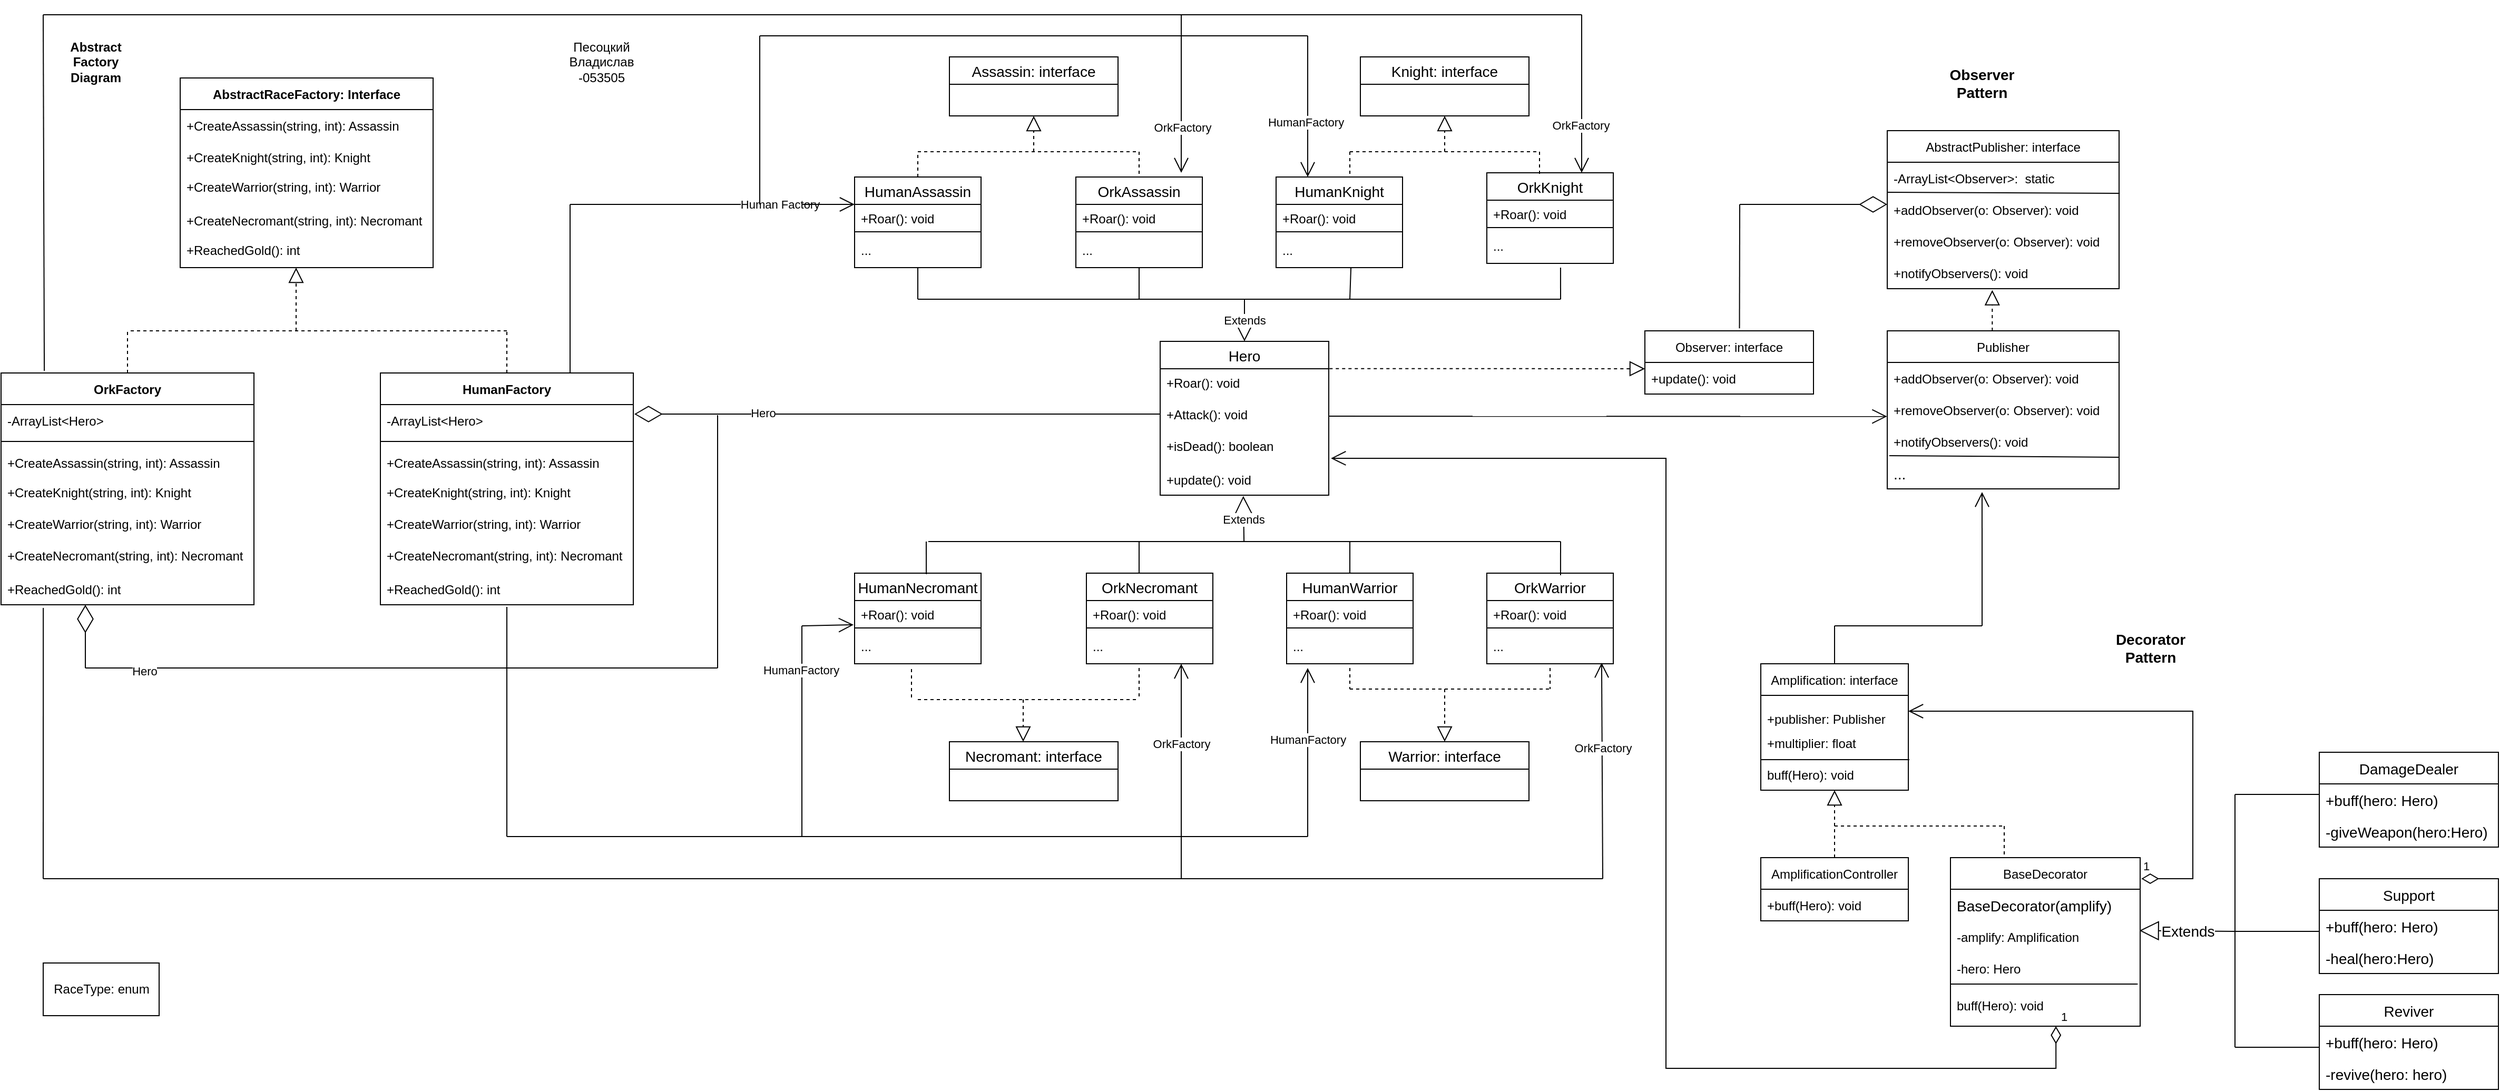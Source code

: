 <mxfile version="17.1.3" type="device"><diagram id="C5RBs43oDa-KdzZeNtuy" name="Page-1"><mxGraphModel dx="2770" dy="1112" grid="1" gridSize="10" guides="1" tooltips="1" connect="1" arrows="1" fold="1" page="1" pageScale="1" pageWidth="827" pageHeight="1169" math="0" shadow="0"><root><mxCell id="WIyWlLk6GJQsqaUBKTNV-0"/><mxCell id="WIyWlLk6GJQsqaUBKTNV-1" parent="WIyWlLk6GJQsqaUBKTNV-0"/><mxCell id="eDqGRAnjEq79oRwh3cTb-132" value="&lt;b&gt;Abstract Factory Diagram&lt;/b&gt;" style="text;html=1;strokeColor=none;fillColor=none;align=center;verticalAlign=middle;whiteSpace=wrap;rounded=0;" parent="WIyWlLk6GJQsqaUBKTNV-1" vertex="1"><mxGeometry x="100" y="50" width="60" height="30" as="geometry"/></mxCell><mxCell id="eDqGRAnjEq79oRwh3cTb-133" value="Песоцкий Владислав -053505" style="text;html=1;strokeColor=none;fillColor=none;align=center;verticalAlign=middle;whiteSpace=wrap;rounded=0;" parent="WIyWlLk6GJQsqaUBKTNV-1" vertex="1"><mxGeometry x="580" y="50" width="60" height="30" as="geometry"/></mxCell><mxCell id="nC1xpBANeCUtOvlO3rT2-0" value="AbstractRaceFactory: Interface" style="swimlane;fontStyle=1;childLayout=stackLayout;horizontal=1;startSize=30;horizontalStack=0;resizeParent=1;resizeParentMax=0;resizeLast=0;collapsible=1;marginBottom=0;" parent="WIyWlLk6GJQsqaUBKTNV-1" vertex="1"><mxGeometry x="210" y="80" width="240" height="180" as="geometry"/></mxCell><mxCell id="nC1xpBANeCUtOvlO3rT2-1" value="+CreateAssassin(string, int): Assassin" style="text;strokeColor=none;fillColor=none;align=left;verticalAlign=middle;spacingLeft=4;spacingRight=4;overflow=hidden;points=[[0,0.5],[1,0.5]];portConstraint=eastwest;rotatable=0;" parent="nC1xpBANeCUtOvlO3rT2-0" vertex="1"><mxGeometry y="30" width="240" height="30" as="geometry"/></mxCell><mxCell id="nC1xpBANeCUtOvlO3rT2-2" value="+CreateKnight(string, int): Knight" style="text;strokeColor=none;fillColor=none;align=left;verticalAlign=middle;spacingLeft=4;spacingRight=4;overflow=hidden;points=[[0,0.5],[1,0.5]];portConstraint=eastwest;rotatable=0;" parent="nC1xpBANeCUtOvlO3rT2-0" vertex="1"><mxGeometry y="60" width="240" height="30" as="geometry"/></mxCell><mxCell id="nC1xpBANeCUtOvlO3rT2-5" value="+CreateWarrior(string, int): Warrior" style="text;strokeColor=none;fillColor=none;spacingLeft=4;spacingRight=4;overflow=hidden;rotatable=0;points=[[0,0.5],[1,0.5]];portConstraint=eastwest;fontSize=12;" parent="nC1xpBANeCUtOvlO3rT2-0" vertex="1"><mxGeometry y="90" width="240" height="30" as="geometry"/></mxCell><mxCell id="nC1xpBANeCUtOvlO3rT2-3" value="+CreateNecromant(string, int): Necromant" style="text;strokeColor=none;fillColor=none;align=left;verticalAlign=middle;spacingLeft=4;spacingRight=4;overflow=hidden;points=[[0,0.5],[1,0.5]];portConstraint=eastwest;rotatable=0;" parent="nC1xpBANeCUtOvlO3rT2-0" vertex="1"><mxGeometry y="120" width="240" height="30" as="geometry"/></mxCell><mxCell id="nC1xpBANeCUtOvlO3rT2-4" value="+ReachedGold(): int" style="text;strokeColor=none;fillColor=none;spacingLeft=4;spacingRight=4;overflow=hidden;rotatable=0;points=[[0,0.5],[1,0.5]];portConstraint=eastwest;fontSize=12;" parent="nC1xpBANeCUtOvlO3rT2-0" vertex="1"><mxGeometry y="150" width="240" height="30" as="geometry"/></mxCell><mxCell id="nC1xpBANeCUtOvlO3rT2-6" value="OrkFactory" style="swimlane;fontStyle=1;childLayout=stackLayout;horizontal=1;startSize=30;horizontalStack=0;resizeParent=1;resizeParentMax=0;resizeLast=0;collapsible=1;marginBottom=0;" parent="WIyWlLk6GJQsqaUBKTNV-1" vertex="1"><mxGeometry x="40" y="360" width="240" height="220" as="geometry"/></mxCell><mxCell id="nC1xpBANeCUtOvlO3rT2-7" value="-ArrayList&lt;Hero&gt;" style="text;strokeColor=none;fillColor=none;align=left;verticalAlign=middle;spacingLeft=4;spacingRight=4;overflow=hidden;points=[[0,0.5],[1,0.5]];portConstraint=eastwest;rotatable=0;" parent="nC1xpBANeCUtOvlO3rT2-6" vertex="1"><mxGeometry y="30" width="240" height="30" as="geometry"/></mxCell><mxCell id="nC1xpBANeCUtOvlO3rT2-24" value="" style="line;strokeWidth=1;rotatable=0;dashed=0;labelPosition=right;align=left;verticalAlign=middle;spacingTop=0;spacingLeft=6;points=[];portConstraint=eastwest;" parent="nC1xpBANeCUtOvlO3rT2-6" vertex="1"><mxGeometry y="60" width="240" height="10" as="geometry"/></mxCell><mxCell id="nC1xpBANeCUtOvlO3rT2-8" value="+CreateAssassin(string, int): Assassin" style="text;strokeColor=none;fillColor=none;align=left;verticalAlign=middle;spacingLeft=4;spacingRight=4;overflow=hidden;points=[[0,0.5],[1,0.5]];portConstraint=eastwest;rotatable=0;" parent="nC1xpBANeCUtOvlO3rT2-6" vertex="1"><mxGeometry y="70" width="240" height="30" as="geometry"/></mxCell><mxCell id="nC1xpBANeCUtOvlO3rT2-26" value="+CreateKnight(string, int): Knight" style="text;strokeColor=none;fillColor=none;spacingLeft=4;spacingRight=4;overflow=hidden;rotatable=0;points=[[0,0.5],[1,0.5]];portConstraint=eastwest;fontSize=12;" parent="nC1xpBANeCUtOvlO3rT2-6" vertex="1"><mxGeometry y="100" width="240" height="30" as="geometry"/></mxCell><mxCell id="nC1xpBANeCUtOvlO3rT2-27" value="+CreateWarrior(string, int): Warrior" style="text;strokeColor=none;fillColor=none;spacingLeft=4;spacingRight=4;overflow=hidden;rotatable=0;points=[[0,0.5],[1,0.5]];portConstraint=eastwest;fontSize=12;" parent="nC1xpBANeCUtOvlO3rT2-6" vertex="1"><mxGeometry y="130" width="240" height="30" as="geometry"/></mxCell><mxCell id="nC1xpBANeCUtOvlO3rT2-28" value="+CreateNecromant(string, int): Necromant" style="text;strokeColor=none;fillColor=none;spacingLeft=4;spacingRight=4;overflow=hidden;rotatable=0;points=[[0,0.5],[1,0.5]];portConstraint=eastwest;fontSize=12;" parent="nC1xpBANeCUtOvlO3rT2-6" vertex="1"><mxGeometry y="160" width="240" height="30" as="geometry"/></mxCell><mxCell id="nC1xpBANeCUtOvlO3rT2-9" value="+ReachedGold(): int" style="text;strokeColor=none;fillColor=none;align=left;verticalAlign=middle;spacingLeft=4;spacingRight=4;overflow=hidden;points=[[0,0.5],[1,0.5]];portConstraint=eastwest;rotatable=0;" parent="nC1xpBANeCUtOvlO3rT2-6" vertex="1"><mxGeometry y="190" width="240" height="30" as="geometry"/></mxCell><mxCell id="nC1xpBANeCUtOvlO3rT2-29" value="HumanFactory" style="swimlane;fontStyle=1;childLayout=stackLayout;horizontal=1;startSize=30;horizontalStack=0;resizeParent=1;resizeParentMax=0;resizeLast=0;collapsible=1;marginBottom=0;" parent="WIyWlLk6GJQsqaUBKTNV-1" vertex="1"><mxGeometry x="400" y="360" width="240" height="220" as="geometry"/></mxCell><mxCell id="nC1xpBANeCUtOvlO3rT2-30" value="-ArrayList&lt;Hero&gt;" style="text;strokeColor=none;fillColor=none;align=left;verticalAlign=middle;spacingLeft=4;spacingRight=4;overflow=hidden;points=[[0,0.5],[1,0.5]];portConstraint=eastwest;rotatable=0;" parent="nC1xpBANeCUtOvlO3rT2-29" vertex="1"><mxGeometry y="30" width="240" height="30" as="geometry"/></mxCell><mxCell id="nC1xpBANeCUtOvlO3rT2-31" value="" style="line;strokeWidth=1;rotatable=0;dashed=0;labelPosition=right;align=left;verticalAlign=middle;spacingTop=0;spacingLeft=6;points=[];portConstraint=eastwest;" parent="nC1xpBANeCUtOvlO3rT2-29" vertex="1"><mxGeometry y="60" width="240" height="10" as="geometry"/></mxCell><mxCell id="nC1xpBANeCUtOvlO3rT2-32" value="+CreateAssassin(string, int): Assassin" style="text;strokeColor=none;fillColor=none;align=left;verticalAlign=middle;spacingLeft=4;spacingRight=4;overflow=hidden;points=[[0,0.5],[1,0.5]];portConstraint=eastwest;rotatable=0;" parent="nC1xpBANeCUtOvlO3rT2-29" vertex="1"><mxGeometry y="70" width="240" height="30" as="geometry"/></mxCell><mxCell id="nC1xpBANeCUtOvlO3rT2-33" value="+CreateKnight(string, int): Knight" style="text;strokeColor=none;fillColor=none;spacingLeft=4;spacingRight=4;overflow=hidden;rotatable=0;points=[[0,0.5],[1,0.5]];portConstraint=eastwest;fontSize=12;" parent="nC1xpBANeCUtOvlO3rT2-29" vertex="1"><mxGeometry y="100" width="240" height="30" as="geometry"/></mxCell><mxCell id="nC1xpBANeCUtOvlO3rT2-34" value="+CreateWarrior(string, int): Warrior" style="text;strokeColor=none;fillColor=none;spacingLeft=4;spacingRight=4;overflow=hidden;rotatable=0;points=[[0,0.5],[1,0.5]];portConstraint=eastwest;fontSize=12;" parent="nC1xpBANeCUtOvlO3rT2-29" vertex="1"><mxGeometry y="130" width="240" height="30" as="geometry"/></mxCell><mxCell id="nC1xpBANeCUtOvlO3rT2-35" value="+CreateNecromant(string, int): Necromant" style="text;strokeColor=none;fillColor=none;spacingLeft=4;spacingRight=4;overflow=hidden;rotatable=0;points=[[0,0.5],[1,0.5]];portConstraint=eastwest;fontSize=12;" parent="nC1xpBANeCUtOvlO3rT2-29" vertex="1"><mxGeometry y="160" width="240" height="30" as="geometry"/></mxCell><mxCell id="nC1xpBANeCUtOvlO3rT2-36" value="+ReachedGold(): int" style="text;strokeColor=none;fillColor=none;align=left;verticalAlign=middle;spacingLeft=4;spacingRight=4;overflow=hidden;points=[[0,0.5],[1,0.5]];portConstraint=eastwest;rotatable=0;" parent="nC1xpBANeCUtOvlO3rT2-29" vertex="1"><mxGeometry y="190" width="240" height="30" as="geometry"/></mxCell><mxCell id="nC1xpBANeCUtOvlO3rT2-51" value="Assassin: interface" style="swimlane;fontStyle=0;childLayout=stackLayout;horizontal=1;startSize=26;horizontalStack=0;resizeParent=1;resizeParentMax=0;resizeLast=0;collapsible=1;marginBottom=0;align=center;fontSize=14;" parent="WIyWlLk6GJQsqaUBKTNV-1" vertex="1"><mxGeometry x="940" y="60" width="160" height="56" as="geometry"/></mxCell><mxCell id="nC1xpBANeCUtOvlO3rT2-56" value="Knight: interface" style="swimlane;fontStyle=0;childLayout=stackLayout;horizontal=1;startSize=26;horizontalStack=0;resizeParent=1;resizeParentMax=0;resizeLast=0;collapsible=1;marginBottom=0;align=center;fontSize=14;" parent="WIyWlLk6GJQsqaUBKTNV-1" vertex="1"><mxGeometry x="1330" y="60" width="160" height="56" as="geometry"/></mxCell><mxCell id="nC1xpBANeCUtOvlO3rT2-57" value="Necromant: interface" style="swimlane;fontStyle=0;childLayout=stackLayout;horizontal=1;startSize=26;horizontalStack=0;resizeParent=1;resizeParentMax=0;resizeLast=0;collapsible=1;marginBottom=0;align=center;fontSize=14;" parent="WIyWlLk6GJQsqaUBKTNV-1" vertex="1"><mxGeometry x="940" y="710" width="160" height="56" as="geometry"/></mxCell><mxCell id="nC1xpBANeCUtOvlO3rT2-58" value="Warrior: interface" style="swimlane;fontStyle=0;childLayout=stackLayout;horizontal=1;startSize=26;horizontalStack=0;resizeParent=1;resizeParentMax=0;resizeLast=0;collapsible=1;marginBottom=0;align=center;fontSize=14;" parent="WIyWlLk6GJQsqaUBKTNV-1" vertex="1"><mxGeometry x="1330" y="710" width="160" height="56" as="geometry"/></mxCell><mxCell id="nC1xpBANeCUtOvlO3rT2-60" value="" style="endArrow=none;dashed=1;html=1;rounded=0;exitX=0.5;exitY=0;exitDx=0;exitDy=0;" parent="WIyWlLk6GJQsqaUBKTNV-1" source="nC1xpBANeCUtOvlO3rT2-29" edge="1"><mxGeometry width="50" height="50" relative="1" as="geometry"><mxPoint x="820" y="400" as="sourcePoint"/><mxPoint x="520" y="320" as="targetPoint"/></mxGeometry></mxCell><mxCell id="nC1xpBANeCUtOvlO3rT2-61" value="" style="endArrow=none;dashed=1;html=1;rounded=0;exitX=0.5;exitY=0;exitDx=0;exitDy=0;" parent="WIyWlLk6GJQsqaUBKTNV-1" source="nC1xpBANeCUtOvlO3rT2-6" edge="1"><mxGeometry width="50" height="50" relative="1" as="geometry"><mxPoint x="180" y="340" as="sourcePoint"/><mxPoint x="160" y="320" as="targetPoint"/></mxGeometry></mxCell><mxCell id="nC1xpBANeCUtOvlO3rT2-62" value="" style="endArrow=none;dashed=1;html=1;rounded=0;" parent="WIyWlLk6GJQsqaUBKTNV-1" edge="1"><mxGeometry width="50" height="50" relative="1" as="geometry"><mxPoint x="520" y="320" as="sourcePoint"/><mxPoint x="160" y="320" as="targetPoint"/></mxGeometry></mxCell><mxCell id="nC1xpBANeCUtOvlO3rT2-63" value="" style="endArrow=block;dashed=1;endFill=0;endSize=12;html=1;rounded=0;" parent="WIyWlLk6GJQsqaUBKTNV-1" edge="1"><mxGeometry width="160" relative="1" as="geometry"><mxPoint x="320" y="320" as="sourcePoint"/><mxPoint x="320" y="260" as="targetPoint"/></mxGeometry></mxCell><mxCell id="nC1xpBANeCUtOvlO3rT2-64" value="HumanAssassin" style="swimlane;fontStyle=0;childLayout=stackLayout;horizontal=1;startSize=26;horizontalStack=0;resizeParent=1;resizeParentMax=0;resizeLast=0;collapsible=1;marginBottom=0;align=center;fontSize=14;" parent="WIyWlLk6GJQsqaUBKTNV-1" vertex="1"><mxGeometry x="850" y="174" width="120" height="86" as="geometry"/></mxCell><mxCell id="nC1xpBANeCUtOvlO3rT2-65" value="+Roar(): void" style="text;strokeColor=none;fillColor=none;spacingLeft=4;spacingRight=4;overflow=hidden;rotatable=0;points=[[0,0.5],[1,0.5]];portConstraint=eastwest;fontSize=12;" parent="nC1xpBANeCUtOvlO3rT2-64" vertex="1"><mxGeometry y="26" width="120" height="30" as="geometry"/></mxCell><mxCell id="nC1xpBANeCUtOvlO3rT2-67" value="...&#xA;" style="text;strokeColor=none;fillColor=none;spacingLeft=4;spacingRight=4;overflow=hidden;rotatable=0;points=[[0,0.5],[1,0.5]];portConstraint=eastwest;fontSize=12;" parent="nC1xpBANeCUtOvlO3rT2-64" vertex="1"><mxGeometry y="56" width="120" height="30" as="geometry"/></mxCell><mxCell id="nC1xpBANeCUtOvlO3rT2-68" value="" style="endArrow=none;html=1;rounded=0;exitX=0;exitY=-0.133;exitDx=0;exitDy=0;exitPerimeter=0;entryX=1;entryY=-0.133;entryDx=0;entryDy=0;entryPerimeter=0;" parent="nC1xpBANeCUtOvlO3rT2-64" source="nC1xpBANeCUtOvlO3rT2-67" target="nC1xpBANeCUtOvlO3rT2-67" edge="1"><mxGeometry relative="1" as="geometry"><mxPoint x="10" y="-90" as="sourcePoint"/><mxPoint x="170" y="-90" as="targetPoint"/></mxGeometry></mxCell><mxCell id="nC1xpBANeCUtOvlO3rT2-70" value="OrkAssassin" style="swimlane;fontStyle=0;childLayout=stackLayout;horizontal=1;startSize=26;horizontalStack=0;resizeParent=1;resizeParentMax=0;resizeLast=0;collapsible=1;marginBottom=0;align=center;fontSize=14;" parent="WIyWlLk6GJQsqaUBKTNV-1" vertex="1"><mxGeometry x="1060" y="174" width="120" height="86" as="geometry"/></mxCell><mxCell id="nC1xpBANeCUtOvlO3rT2-71" value="+Roar(): void" style="text;strokeColor=none;fillColor=none;spacingLeft=4;spacingRight=4;overflow=hidden;rotatable=0;points=[[0,0.5],[1,0.5]];portConstraint=eastwest;fontSize=12;" parent="nC1xpBANeCUtOvlO3rT2-70" vertex="1"><mxGeometry y="26" width="120" height="30" as="geometry"/></mxCell><mxCell id="nC1xpBANeCUtOvlO3rT2-72" value="...&#xA;" style="text;strokeColor=none;fillColor=none;spacingLeft=4;spacingRight=4;overflow=hidden;rotatable=0;points=[[0,0.5],[1,0.5]];portConstraint=eastwest;fontSize=12;" parent="nC1xpBANeCUtOvlO3rT2-70" vertex="1"><mxGeometry y="56" width="120" height="30" as="geometry"/></mxCell><mxCell id="nC1xpBANeCUtOvlO3rT2-73" value="" style="endArrow=none;html=1;rounded=0;exitX=0;exitY=-0.133;exitDx=0;exitDy=0;exitPerimeter=0;entryX=1;entryY=-0.133;entryDx=0;entryDy=0;entryPerimeter=0;" parent="nC1xpBANeCUtOvlO3rT2-70" source="nC1xpBANeCUtOvlO3rT2-72" target="nC1xpBANeCUtOvlO3rT2-72" edge="1"><mxGeometry relative="1" as="geometry"><mxPoint x="10" y="-90" as="sourcePoint"/><mxPoint x="170" y="-90" as="targetPoint"/></mxGeometry></mxCell><mxCell id="nC1xpBANeCUtOvlO3rT2-74" value="HumanKnight" style="swimlane;fontStyle=0;childLayout=stackLayout;horizontal=1;startSize=26;horizontalStack=0;resizeParent=1;resizeParentMax=0;resizeLast=0;collapsible=1;marginBottom=0;align=center;fontSize=14;" parent="WIyWlLk6GJQsqaUBKTNV-1" vertex="1"><mxGeometry x="1250" y="174" width="120" height="86" as="geometry"/></mxCell><mxCell id="nC1xpBANeCUtOvlO3rT2-75" value="+Roar(): void" style="text;strokeColor=none;fillColor=none;spacingLeft=4;spacingRight=4;overflow=hidden;rotatable=0;points=[[0,0.5],[1,0.5]];portConstraint=eastwest;fontSize=12;" parent="nC1xpBANeCUtOvlO3rT2-74" vertex="1"><mxGeometry y="26" width="120" height="30" as="geometry"/></mxCell><mxCell id="nC1xpBANeCUtOvlO3rT2-76" value="...&#xA;" style="text;strokeColor=none;fillColor=none;spacingLeft=4;spacingRight=4;overflow=hidden;rotatable=0;points=[[0,0.5],[1,0.5]];portConstraint=eastwest;fontSize=12;" parent="nC1xpBANeCUtOvlO3rT2-74" vertex="1"><mxGeometry y="56" width="120" height="30" as="geometry"/></mxCell><mxCell id="nC1xpBANeCUtOvlO3rT2-77" value="" style="endArrow=none;html=1;rounded=0;exitX=0;exitY=-0.133;exitDx=0;exitDy=0;exitPerimeter=0;entryX=1;entryY=-0.133;entryDx=0;entryDy=0;entryPerimeter=0;" parent="nC1xpBANeCUtOvlO3rT2-74" source="nC1xpBANeCUtOvlO3rT2-76" target="nC1xpBANeCUtOvlO3rT2-76" edge="1"><mxGeometry relative="1" as="geometry"><mxPoint x="10" y="-90" as="sourcePoint"/><mxPoint x="170" y="-90" as="targetPoint"/></mxGeometry></mxCell><mxCell id="nC1xpBANeCUtOvlO3rT2-78" value="OrkKnight" style="swimlane;fontStyle=0;childLayout=stackLayout;horizontal=1;startSize=26;horizontalStack=0;resizeParent=1;resizeParentMax=0;resizeLast=0;collapsible=1;marginBottom=0;align=center;fontSize=14;" parent="WIyWlLk6GJQsqaUBKTNV-1" vertex="1"><mxGeometry x="1450" y="170" width="120" height="86" as="geometry"/></mxCell><mxCell id="nC1xpBANeCUtOvlO3rT2-79" value="+Roar(): void" style="text;strokeColor=none;fillColor=none;spacingLeft=4;spacingRight=4;overflow=hidden;rotatable=0;points=[[0,0.5],[1,0.5]];portConstraint=eastwest;fontSize=12;" parent="nC1xpBANeCUtOvlO3rT2-78" vertex="1"><mxGeometry y="26" width="120" height="30" as="geometry"/></mxCell><mxCell id="nC1xpBANeCUtOvlO3rT2-80" value="...&#xA;" style="text;strokeColor=none;fillColor=none;spacingLeft=4;spacingRight=4;overflow=hidden;rotatable=0;points=[[0,0.5],[1,0.5]];portConstraint=eastwest;fontSize=12;" parent="nC1xpBANeCUtOvlO3rT2-78" vertex="1"><mxGeometry y="56" width="120" height="30" as="geometry"/></mxCell><mxCell id="nC1xpBANeCUtOvlO3rT2-81" value="" style="endArrow=none;html=1;rounded=0;exitX=0;exitY=-0.133;exitDx=0;exitDy=0;exitPerimeter=0;entryX=1;entryY=-0.133;entryDx=0;entryDy=0;entryPerimeter=0;" parent="nC1xpBANeCUtOvlO3rT2-78" source="nC1xpBANeCUtOvlO3rT2-80" target="nC1xpBANeCUtOvlO3rT2-80" edge="1"><mxGeometry relative="1" as="geometry"><mxPoint x="10" y="-90" as="sourcePoint"/><mxPoint x="170" y="-90" as="targetPoint"/></mxGeometry></mxCell><mxCell id="nC1xpBANeCUtOvlO3rT2-82" value="OrkNecromant" style="swimlane;fontStyle=0;childLayout=stackLayout;horizontal=1;startSize=26;horizontalStack=0;resizeParent=1;resizeParentMax=0;resizeLast=0;collapsible=1;marginBottom=0;align=center;fontSize=14;" parent="WIyWlLk6GJQsqaUBKTNV-1" vertex="1"><mxGeometry x="1070" y="550" width="120" height="86" as="geometry"/></mxCell><mxCell id="nC1xpBANeCUtOvlO3rT2-83" value="+Roar(): void" style="text;strokeColor=none;fillColor=none;spacingLeft=4;spacingRight=4;overflow=hidden;rotatable=0;points=[[0,0.5],[1,0.5]];portConstraint=eastwest;fontSize=12;" parent="nC1xpBANeCUtOvlO3rT2-82" vertex="1"><mxGeometry y="26" width="120" height="30" as="geometry"/></mxCell><mxCell id="nC1xpBANeCUtOvlO3rT2-84" value="...&#xA;" style="text;strokeColor=none;fillColor=none;spacingLeft=4;spacingRight=4;overflow=hidden;rotatable=0;points=[[0,0.5],[1,0.5]];portConstraint=eastwest;fontSize=12;" parent="nC1xpBANeCUtOvlO3rT2-82" vertex="1"><mxGeometry y="56" width="120" height="30" as="geometry"/></mxCell><mxCell id="nC1xpBANeCUtOvlO3rT2-85" value="" style="endArrow=none;html=1;rounded=0;exitX=0;exitY=-0.133;exitDx=0;exitDy=0;exitPerimeter=0;entryX=1;entryY=-0.133;entryDx=0;entryDy=0;entryPerimeter=0;" parent="nC1xpBANeCUtOvlO3rT2-82" source="nC1xpBANeCUtOvlO3rT2-84" target="nC1xpBANeCUtOvlO3rT2-84" edge="1"><mxGeometry relative="1" as="geometry"><mxPoint x="10" y="-90" as="sourcePoint"/><mxPoint x="170" y="-90" as="targetPoint"/></mxGeometry></mxCell><mxCell id="nC1xpBANeCUtOvlO3rT2-86" value="HumanNecromant" style="swimlane;fontStyle=0;childLayout=stackLayout;horizontal=1;startSize=26;horizontalStack=0;resizeParent=1;resizeParentMax=0;resizeLast=0;collapsible=1;marginBottom=0;align=center;fontSize=14;" parent="WIyWlLk6GJQsqaUBKTNV-1" vertex="1"><mxGeometry x="850" y="550" width="120" height="86" as="geometry"/></mxCell><mxCell id="nC1xpBANeCUtOvlO3rT2-87" value="+Roar(): void" style="text;strokeColor=none;fillColor=none;spacingLeft=4;spacingRight=4;overflow=hidden;rotatable=0;points=[[0,0.5],[1,0.5]];portConstraint=eastwest;fontSize=12;" parent="nC1xpBANeCUtOvlO3rT2-86" vertex="1"><mxGeometry y="26" width="120" height="30" as="geometry"/></mxCell><mxCell id="nC1xpBANeCUtOvlO3rT2-88" value="...&#xA;" style="text;strokeColor=none;fillColor=none;spacingLeft=4;spacingRight=4;overflow=hidden;rotatable=0;points=[[0,0.5],[1,0.5]];portConstraint=eastwest;fontSize=12;" parent="nC1xpBANeCUtOvlO3rT2-86" vertex="1"><mxGeometry y="56" width="120" height="30" as="geometry"/></mxCell><mxCell id="nC1xpBANeCUtOvlO3rT2-89" value="" style="endArrow=none;html=1;rounded=0;exitX=0;exitY=-0.133;exitDx=0;exitDy=0;exitPerimeter=0;entryX=1;entryY=-0.133;entryDx=0;entryDy=0;entryPerimeter=0;" parent="nC1xpBANeCUtOvlO3rT2-86" source="nC1xpBANeCUtOvlO3rT2-88" target="nC1xpBANeCUtOvlO3rT2-88" edge="1"><mxGeometry relative="1" as="geometry"><mxPoint x="10" y="-90" as="sourcePoint"/><mxPoint x="170" y="-90" as="targetPoint"/></mxGeometry></mxCell><mxCell id="nC1xpBANeCUtOvlO3rT2-90" value="OrkWarrior" style="swimlane;fontStyle=0;childLayout=stackLayout;horizontal=1;startSize=26;horizontalStack=0;resizeParent=1;resizeParentMax=0;resizeLast=0;collapsible=1;marginBottom=0;align=center;fontSize=14;" parent="WIyWlLk6GJQsqaUBKTNV-1" vertex="1"><mxGeometry x="1450" y="550" width="120" height="86" as="geometry"/></mxCell><mxCell id="nC1xpBANeCUtOvlO3rT2-91" value="+Roar(): void" style="text;strokeColor=none;fillColor=none;spacingLeft=4;spacingRight=4;overflow=hidden;rotatable=0;points=[[0,0.5],[1,0.5]];portConstraint=eastwest;fontSize=12;" parent="nC1xpBANeCUtOvlO3rT2-90" vertex="1"><mxGeometry y="26" width="120" height="30" as="geometry"/></mxCell><mxCell id="nC1xpBANeCUtOvlO3rT2-92" value="...&#xA;" style="text;strokeColor=none;fillColor=none;spacingLeft=4;spacingRight=4;overflow=hidden;rotatable=0;points=[[0,0.5],[1,0.5]];portConstraint=eastwest;fontSize=12;" parent="nC1xpBANeCUtOvlO3rT2-90" vertex="1"><mxGeometry y="56" width="120" height="30" as="geometry"/></mxCell><mxCell id="nC1xpBANeCUtOvlO3rT2-93" value="" style="endArrow=none;html=1;rounded=0;exitX=0;exitY=-0.133;exitDx=0;exitDy=0;exitPerimeter=0;entryX=1;entryY=-0.133;entryDx=0;entryDy=0;entryPerimeter=0;" parent="nC1xpBANeCUtOvlO3rT2-90" source="nC1xpBANeCUtOvlO3rT2-92" target="nC1xpBANeCUtOvlO3rT2-92" edge="1"><mxGeometry relative="1" as="geometry"><mxPoint x="10" y="-90" as="sourcePoint"/><mxPoint x="170" y="-90" as="targetPoint"/></mxGeometry></mxCell><mxCell id="nC1xpBANeCUtOvlO3rT2-94" value="HumanWarrior" style="swimlane;fontStyle=0;childLayout=stackLayout;horizontal=1;startSize=26;horizontalStack=0;resizeParent=1;resizeParentMax=0;resizeLast=0;collapsible=1;marginBottom=0;align=center;fontSize=14;" parent="WIyWlLk6GJQsqaUBKTNV-1" vertex="1"><mxGeometry x="1260" y="550" width="120" height="86" as="geometry"/></mxCell><mxCell id="nC1xpBANeCUtOvlO3rT2-95" value="+Roar(): void" style="text;strokeColor=none;fillColor=none;spacingLeft=4;spacingRight=4;overflow=hidden;rotatable=0;points=[[0,0.5],[1,0.5]];portConstraint=eastwest;fontSize=12;" parent="nC1xpBANeCUtOvlO3rT2-94" vertex="1"><mxGeometry y="26" width="120" height="30" as="geometry"/></mxCell><mxCell id="nC1xpBANeCUtOvlO3rT2-96" value="...&#xA;" style="text;strokeColor=none;fillColor=none;spacingLeft=4;spacingRight=4;overflow=hidden;rotatable=0;points=[[0,0.5],[1,0.5]];portConstraint=eastwest;fontSize=12;" parent="nC1xpBANeCUtOvlO3rT2-94" vertex="1"><mxGeometry y="56" width="120" height="30" as="geometry"/></mxCell><mxCell id="nC1xpBANeCUtOvlO3rT2-97" value="" style="endArrow=none;html=1;rounded=0;exitX=0;exitY=-0.133;exitDx=0;exitDy=0;exitPerimeter=0;entryX=1;entryY=-0.133;entryDx=0;entryDy=0;entryPerimeter=0;" parent="nC1xpBANeCUtOvlO3rT2-94" source="nC1xpBANeCUtOvlO3rT2-96" target="nC1xpBANeCUtOvlO3rT2-96" edge="1"><mxGeometry relative="1" as="geometry"><mxPoint x="10" y="-90" as="sourcePoint"/><mxPoint x="170" y="-90" as="targetPoint"/></mxGeometry></mxCell><mxCell id="nC1xpBANeCUtOvlO3rT2-98" value="Hero" style="swimlane;fontStyle=0;childLayout=stackLayout;horizontal=1;startSize=26;horizontalStack=0;resizeParent=1;resizeParentMax=0;resizeLast=0;collapsible=1;marginBottom=0;align=center;fontSize=14;" parent="WIyWlLk6GJQsqaUBKTNV-1" vertex="1"><mxGeometry x="1140" y="330" width="160" height="146" as="geometry"/></mxCell><mxCell id="nC1xpBANeCUtOvlO3rT2-99" value="+Roar(): void" style="text;strokeColor=none;fillColor=none;spacingLeft=4;spacingRight=4;overflow=hidden;rotatable=0;points=[[0,0.5],[1,0.5]];portConstraint=eastwest;fontSize=12;" parent="nC1xpBANeCUtOvlO3rT2-98" vertex="1"><mxGeometry y="26" width="160" height="30" as="geometry"/></mxCell><mxCell id="nC1xpBANeCUtOvlO3rT2-100" value="+Attack(): void" style="text;strokeColor=none;fillColor=none;spacingLeft=4;spacingRight=4;overflow=hidden;rotatable=0;points=[[0,0.5],[1,0.5]];portConstraint=eastwest;fontSize=12;" parent="nC1xpBANeCUtOvlO3rT2-98" vertex="1"><mxGeometry y="56" width="160" height="30" as="geometry"/></mxCell><mxCell id="nC1xpBANeCUtOvlO3rT2-101" value="+isDead(): boolean" style="text;strokeColor=none;fillColor=none;spacingLeft=4;spacingRight=4;overflow=hidden;rotatable=0;points=[[0,0.5],[1,0.5]];portConstraint=eastwest;fontSize=12;" parent="nC1xpBANeCUtOvlO3rT2-98" vertex="1"><mxGeometry y="86" width="160" height="30" as="geometry"/></mxCell><mxCell id="j-t3vYSqvR-Nk6k-oMRm-14" value="+update(): void" style="text;strokeColor=none;fillColor=none;align=left;verticalAlign=middle;spacingLeft=4;spacingRight=4;overflow=hidden;points=[[0,0.5],[1,0.5]];portConstraint=eastwest;rotatable=0;" parent="nC1xpBANeCUtOvlO3rT2-98" vertex="1"><mxGeometry y="116" width="160" height="30" as="geometry"/></mxCell><mxCell id="nC1xpBANeCUtOvlO3rT2-102" value="Extends" style="endArrow=block;endSize=16;endFill=0;html=1;rounded=0;" parent="WIyWlLk6GJQsqaUBKTNV-1" edge="1"><mxGeometry width="160" relative="1" as="geometry"><mxPoint x="1220" y="290" as="sourcePoint"/><mxPoint x="1220" y="330" as="targetPoint"/></mxGeometry></mxCell><mxCell id="nC1xpBANeCUtOvlO3rT2-103" value="" style="endArrow=none;html=1;rounded=0;exitX=0.5;exitY=1;exitDx=0;exitDy=0;" parent="WIyWlLk6GJQsqaUBKTNV-1" source="nC1xpBANeCUtOvlO3rT2-64" edge="1"><mxGeometry width="50" height="50" relative="1" as="geometry"><mxPoint x="980" y="400" as="sourcePoint"/><mxPoint x="910" y="290" as="targetPoint"/></mxGeometry></mxCell><mxCell id="nC1xpBANeCUtOvlO3rT2-104" value="" style="endArrow=none;html=1;rounded=0;" parent="WIyWlLk6GJQsqaUBKTNV-1" edge="1"><mxGeometry width="50" height="50" relative="1" as="geometry"><mxPoint x="910" y="290" as="sourcePoint"/><mxPoint x="1520" y="290" as="targetPoint"/></mxGeometry></mxCell><mxCell id="nC1xpBANeCUtOvlO3rT2-105" value="" style="endArrow=none;html=1;rounded=0;exitX=0.583;exitY=1.133;exitDx=0;exitDy=0;exitPerimeter=0;" parent="WIyWlLk6GJQsqaUBKTNV-1" source="nC1xpBANeCUtOvlO3rT2-80" edge="1"><mxGeometry width="50" height="50" relative="1" as="geometry"><mxPoint x="980" y="400" as="sourcePoint"/><mxPoint x="1520" y="290" as="targetPoint"/></mxGeometry></mxCell><mxCell id="nC1xpBANeCUtOvlO3rT2-106" value="" style="endArrow=none;html=1;rounded=0;" parent="WIyWlLk6GJQsqaUBKTNV-1" edge="1"><mxGeometry width="50" height="50" relative="1" as="geometry"><mxPoint x="1120" y="290" as="sourcePoint"/><mxPoint x="1120" y="260" as="targetPoint"/></mxGeometry></mxCell><mxCell id="nC1xpBANeCUtOvlO3rT2-107" value="" style="endArrow=none;html=1;rounded=0;exitX=0.592;exitY=1;exitDx=0;exitDy=0;exitPerimeter=0;" parent="WIyWlLk6GJQsqaUBKTNV-1" source="nC1xpBANeCUtOvlO3rT2-76" edge="1"><mxGeometry width="50" height="50" relative="1" as="geometry"><mxPoint x="1010" y="400" as="sourcePoint"/><mxPoint x="1320" y="290" as="targetPoint"/></mxGeometry></mxCell><mxCell id="nC1xpBANeCUtOvlO3rT2-108" value="" style="endArrow=none;html=1;rounded=0;exitX=0.567;exitY=0.012;exitDx=0;exitDy=0;exitPerimeter=0;" parent="WIyWlLk6GJQsqaUBKTNV-1" source="nC1xpBANeCUtOvlO3rT2-86" edge="1"><mxGeometry width="50" height="50" relative="1" as="geometry"><mxPoint x="1010" y="430" as="sourcePoint"/><mxPoint x="918" y="520" as="targetPoint"/></mxGeometry></mxCell><mxCell id="nC1xpBANeCUtOvlO3rT2-109" value="" style="endArrow=none;html=1;rounded=0;" parent="WIyWlLk6GJQsqaUBKTNV-1" edge="1"><mxGeometry width="50" height="50" relative="1" as="geometry"><mxPoint x="920" y="520" as="sourcePoint"/><mxPoint x="1520" y="520" as="targetPoint"/></mxGeometry></mxCell><mxCell id="nC1xpBANeCUtOvlO3rT2-110" value="" style="endArrow=none;html=1;rounded=0;exitX=0.583;exitY=0.023;exitDx=0;exitDy=0;exitPerimeter=0;" parent="WIyWlLk6GJQsqaUBKTNV-1" source="nC1xpBANeCUtOvlO3rT2-90" edge="1"><mxGeometry width="50" height="50" relative="1" as="geometry"><mxPoint x="1010" y="430" as="sourcePoint"/><mxPoint x="1520" y="520" as="targetPoint"/></mxGeometry></mxCell><mxCell id="nC1xpBANeCUtOvlO3rT2-111" value="" style="endArrow=none;html=1;rounded=0;" parent="WIyWlLk6GJQsqaUBKTNV-1" edge="1"><mxGeometry width="50" height="50" relative="1" as="geometry"><mxPoint x="1120" y="550" as="sourcePoint"/><mxPoint x="1120" y="520" as="targetPoint"/></mxGeometry></mxCell><mxCell id="nC1xpBANeCUtOvlO3rT2-112" value="" style="endArrow=none;html=1;rounded=0;exitX=0.5;exitY=0;exitDx=0;exitDy=0;" parent="WIyWlLk6GJQsqaUBKTNV-1" source="nC1xpBANeCUtOvlO3rT2-94" edge="1"><mxGeometry width="50" height="50" relative="1" as="geometry"><mxPoint x="1010" y="430" as="sourcePoint"/><mxPoint x="1320" y="520" as="targetPoint"/></mxGeometry></mxCell><mxCell id="nC1xpBANeCUtOvlO3rT2-113" value="Extends" style="endArrow=block;endSize=16;endFill=0;html=1;rounded=0;entryX=0.493;entryY=1.024;entryDx=0;entryDy=0;entryPerimeter=0;" parent="WIyWlLk6GJQsqaUBKTNV-1" target="j-t3vYSqvR-Nk6k-oMRm-14" edge="1"><mxGeometry width="160" relative="1" as="geometry"><mxPoint x="1219.55" y="520" as="sourcePoint"/><mxPoint x="1219.55" y="500" as="targetPoint"/></mxGeometry></mxCell><mxCell id="nC1xpBANeCUtOvlO3rT2-114" value="" style="endArrow=none;dashed=1;html=1;rounded=0;exitX=0.5;exitY=0;exitDx=0;exitDy=0;" parent="WIyWlLk6GJQsqaUBKTNV-1" source="nC1xpBANeCUtOvlO3rT2-64" edge="1"><mxGeometry width="50" height="50" relative="1" as="geometry"><mxPoint x="1000" y="340" as="sourcePoint"/><mxPoint x="910" y="150" as="targetPoint"/></mxGeometry></mxCell><mxCell id="nC1xpBANeCUtOvlO3rT2-116" value="" style="endArrow=none;dashed=1;html=1;rounded=0;" parent="WIyWlLk6GJQsqaUBKTNV-1" edge="1"><mxGeometry width="50" height="50" relative="1" as="geometry"><mxPoint x="910" y="150" as="sourcePoint"/><mxPoint x="1120" y="150" as="targetPoint"/></mxGeometry></mxCell><mxCell id="nC1xpBANeCUtOvlO3rT2-117" value="" style="endArrow=none;dashed=1;html=1;rounded=0;entryX=0.5;entryY=0;entryDx=0;entryDy=0;" parent="WIyWlLk6GJQsqaUBKTNV-1" target="nC1xpBANeCUtOvlO3rT2-70" edge="1"><mxGeometry width="50" height="50" relative="1" as="geometry"><mxPoint x="1120" y="150" as="sourcePoint"/><mxPoint x="1050" y="290" as="targetPoint"/></mxGeometry></mxCell><mxCell id="nC1xpBANeCUtOvlO3rT2-118" value="" style="endArrow=block;dashed=1;endFill=0;endSize=12;html=1;rounded=0;entryX=0.5;entryY=1;entryDx=0;entryDy=0;" parent="WIyWlLk6GJQsqaUBKTNV-1" target="nC1xpBANeCUtOvlO3rT2-51" edge="1"><mxGeometry width="160" relative="1" as="geometry"><mxPoint x="1020" y="150" as="sourcePoint"/><mxPoint x="1060" y="260" as="targetPoint"/></mxGeometry></mxCell><mxCell id="nC1xpBANeCUtOvlO3rT2-119" value="" style="endArrow=none;dashed=1;html=1;rounded=0;entryX=0.5;entryY=0;entryDx=0;entryDy=0;" parent="WIyWlLk6GJQsqaUBKTNV-1" edge="1"><mxGeometry width="50" height="50" relative="1" as="geometry"><mxPoint x="1320" y="150" as="sourcePoint"/><mxPoint x="1320" y="174" as="targetPoint"/><Array as="points"><mxPoint x="1320" y="160"/></Array></mxGeometry></mxCell><mxCell id="nC1xpBANeCUtOvlO3rT2-120" value="" style="endArrow=none;dashed=1;html=1;rounded=0;entryX=0.5;entryY=0;entryDx=0;entryDy=0;" parent="WIyWlLk6GJQsqaUBKTNV-1" edge="1"><mxGeometry width="50" height="50" relative="1" as="geometry"><mxPoint x="1500" y="150" as="sourcePoint"/><mxPoint x="1500" y="174" as="targetPoint"/></mxGeometry></mxCell><mxCell id="nC1xpBANeCUtOvlO3rT2-121" value="" style="endArrow=none;dashed=1;html=1;rounded=0;" parent="WIyWlLk6GJQsqaUBKTNV-1" edge="1"><mxGeometry width="50" height="50" relative="1" as="geometry"><mxPoint x="1320" y="150" as="sourcePoint"/><mxPoint x="1500" y="150" as="targetPoint"/></mxGeometry></mxCell><mxCell id="nC1xpBANeCUtOvlO3rT2-122" value="" style="endArrow=block;dashed=1;endFill=0;endSize=12;html=1;rounded=0;entryX=0.5;entryY=1;entryDx=0;entryDy=0;" parent="WIyWlLk6GJQsqaUBKTNV-1" target="nC1xpBANeCUtOvlO3rT2-56" edge="1"><mxGeometry width="160" relative="1" as="geometry"><mxPoint x="1410" y="150" as="sourcePoint"/><mxPoint x="1240" y="290" as="targetPoint"/></mxGeometry></mxCell><mxCell id="nC1xpBANeCUtOvlO3rT2-124" value="" style="endArrow=none;dashed=1;html=1;rounded=0;exitX=0.45;exitY=1.167;exitDx=0;exitDy=0;exitPerimeter=0;" parent="WIyWlLk6GJQsqaUBKTNV-1" source="nC1xpBANeCUtOvlO3rT2-88" edge="1"><mxGeometry width="50" height="50" relative="1" as="geometry"><mxPoint x="1110" y="490" as="sourcePoint"/><mxPoint x="904" y="670" as="targetPoint"/></mxGeometry></mxCell><mxCell id="nC1xpBANeCUtOvlO3rT2-125" value="" style="endArrow=none;dashed=1;html=1;rounded=0;" parent="WIyWlLk6GJQsqaUBKTNV-1" edge="1"><mxGeometry width="50" height="50" relative="1" as="geometry"><mxPoint x="1120" y="640" as="sourcePoint"/><mxPoint x="1120" y="670" as="targetPoint"/></mxGeometry></mxCell><mxCell id="nC1xpBANeCUtOvlO3rT2-126" value="" style="endArrow=none;dashed=1;html=1;rounded=0;" parent="WIyWlLk6GJQsqaUBKTNV-1" edge="1"><mxGeometry width="50" height="50" relative="1" as="geometry"><mxPoint x="910" y="670" as="sourcePoint"/><mxPoint x="1120" y="670" as="targetPoint"/></mxGeometry></mxCell><mxCell id="nC1xpBANeCUtOvlO3rT2-127" value="" style="endArrow=block;dashed=1;endFill=0;endSize=12;html=1;rounded=0;" parent="WIyWlLk6GJQsqaUBKTNV-1" edge="1"><mxGeometry width="160" relative="1" as="geometry"><mxPoint x="1010" y="670" as="sourcePoint"/><mxPoint x="1010" y="710" as="targetPoint"/></mxGeometry></mxCell><mxCell id="nC1xpBANeCUtOvlO3rT2-128" value="" style="endArrow=none;dashed=1;html=1;rounded=0;" parent="WIyWlLk6GJQsqaUBKTNV-1" edge="1"><mxGeometry width="50" height="50" relative="1" as="geometry"><mxPoint x="1320" y="640" as="sourcePoint"/><mxPoint x="1320" y="660" as="targetPoint"/></mxGeometry></mxCell><mxCell id="nC1xpBANeCUtOvlO3rT2-129" value="" style="endArrow=none;dashed=1;html=1;rounded=0;" parent="WIyWlLk6GJQsqaUBKTNV-1" edge="1"><mxGeometry width="50" height="50" relative="1" as="geometry"><mxPoint x="1510" y="640" as="sourcePoint"/><mxPoint x="1510" y="660" as="targetPoint"/></mxGeometry></mxCell><mxCell id="nC1xpBANeCUtOvlO3rT2-130" value="" style="endArrow=none;dashed=1;html=1;rounded=0;" parent="WIyWlLk6GJQsqaUBKTNV-1" edge="1"><mxGeometry width="50" height="50" relative="1" as="geometry"><mxPoint x="1320" y="660" as="sourcePoint"/><mxPoint x="1510" y="660" as="targetPoint"/></mxGeometry></mxCell><mxCell id="nC1xpBANeCUtOvlO3rT2-131" value="" style="endArrow=block;dashed=1;endFill=0;endSize=12;html=1;rounded=0;entryX=0.5;entryY=0;entryDx=0;entryDy=0;" parent="WIyWlLk6GJQsqaUBKTNV-1" target="nC1xpBANeCUtOvlO3rT2-58" edge="1"><mxGeometry width="160" relative="1" as="geometry"><mxPoint x="1410" y="660" as="sourcePoint"/><mxPoint x="1310" y="560" as="targetPoint"/></mxGeometry></mxCell><mxCell id="nC1xpBANeCUtOvlO3rT2-133" value="" style="endArrow=none;html=1;rounded=0;" parent="WIyWlLk6GJQsqaUBKTNV-1" edge="1"><mxGeometry width="50" height="50" relative="1" as="geometry"><mxPoint x="720" y="640" as="sourcePoint"/><mxPoint x="720" y="400" as="targetPoint"/></mxGeometry></mxCell><mxCell id="nC1xpBANeCUtOvlO3rT2-134" value="" style="endArrow=none;html=1;rounded=0;" parent="WIyWlLk6GJQsqaUBKTNV-1" edge="1"><mxGeometry width="50" height="50" relative="1" as="geometry"><mxPoint x="720" y="640" as="sourcePoint"/><mxPoint x="120" y="640" as="targetPoint"/></mxGeometry></mxCell><mxCell id="nC1xpBANeCUtOvlO3rT2-167" value="Hero" style="edgeLabel;html=1;align=center;verticalAlign=middle;resizable=0;points=[];" parent="nC1xpBANeCUtOvlO3rT2-134" vertex="1" connectable="0"><mxGeometry x="0.813" y="3" relative="1" as="geometry"><mxPoint as="offset"/></mxGeometry></mxCell><mxCell id="nC1xpBANeCUtOvlO3rT2-135" value="" style="endArrow=diamondThin;endFill=0;endSize=24;html=1;rounded=0;" parent="WIyWlLk6GJQsqaUBKTNV-1" edge="1"><mxGeometry width="160" relative="1" as="geometry"><mxPoint x="120" y="640" as="sourcePoint"/><mxPoint x="120" y="580" as="targetPoint"/></mxGeometry></mxCell><mxCell id="nC1xpBANeCUtOvlO3rT2-137" value="" style="endArrow=diamondThin;endFill=0;endSize=24;html=1;rounded=0;entryX=1.004;entryY=0.3;entryDx=0;entryDy=0;entryPerimeter=0;" parent="WIyWlLk6GJQsqaUBKTNV-1" target="nC1xpBANeCUtOvlO3rT2-30" edge="1"><mxGeometry width="160" relative="1" as="geometry"><mxPoint x="1140" y="399" as="sourcePoint"/><mxPoint x="770" y="410" as="targetPoint"/></mxGeometry></mxCell><mxCell id="nC1xpBANeCUtOvlO3rT2-166" value="Hero" style="edgeLabel;html=1;align=center;verticalAlign=middle;resizable=0;points=[];" parent="nC1xpBANeCUtOvlO3rT2-137" vertex="1" connectable="0"><mxGeometry x="0.511" y="-1" relative="1" as="geometry"><mxPoint as="offset"/></mxGeometry></mxCell><mxCell id="nC1xpBANeCUtOvlO3rT2-139" value="" style="endArrow=none;html=1;rounded=0;exitX=0.75;exitY=0;exitDx=0;exitDy=0;" parent="WIyWlLk6GJQsqaUBKTNV-1" source="nC1xpBANeCUtOvlO3rT2-29" edge="1"><mxGeometry width="50" height="50" relative="1" as="geometry"><mxPoint x="820" y="340" as="sourcePoint"/><mxPoint x="580" y="200" as="targetPoint"/></mxGeometry></mxCell><mxCell id="nC1xpBANeCUtOvlO3rT2-140" value="" style="endArrow=none;html=1;rounded=0;" parent="WIyWlLk6GJQsqaUBKTNV-1" edge="1"><mxGeometry width="50" height="50" relative="1" as="geometry"><mxPoint x="580" y="200" as="sourcePoint"/><mxPoint x="800" y="200" as="targetPoint"/></mxGeometry></mxCell><mxCell id="nC1xpBANeCUtOvlO3rT2-164" value="Human Factory" style="edgeLabel;html=1;align=center;verticalAlign=middle;resizable=0;points=[];" parent="nC1xpBANeCUtOvlO3rT2-140" vertex="1" connectable="0"><mxGeometry x="0.809" relative="1" as="geometry"><mxPoint as="offset"/></mxGeometry></mxCell><mxCell id="nC1xpBANeCUtOvlO3rT2-141" value="" style="endArrow=open;endFill=1;endSize=12;html=1;rounded=0;" parent="WIyWlLk6GJQsqaUBKTNV-1" edge="1"><mxGeometry width="160" relative="1" as="geometry"><mxPoint x="800" y="200" as="sourcePoint"/><mxPoint x="850" y="200" as="targetPoint"/></mxGeometry></mxCell><mxCell id="nC1xpBANeCUtOvlO3rT2-142" value="" style="endArrow=none;html=1;rounded=0;" parent="WIyWlLk6GJQsqaUBKTNV-1" edge="1"><mxGeometry width="50" height="50" relative="1" as="geometry"><mxPoint x="760" y="200" as="sourcePoint"/><mxPoint x="760" y="40" as="targetPoint"/></mxGeometry></mxCell><mxCell id="nC1xpBANeCUtOvlO3rT2-143" value="" style="endArrow=none;html=1;rounded=0;" parent="WIyWlLk6GJQsqaUBKTNV-1" edge="1"><mxGeometry width="50" height="50" relative="1" as="geometry"><mxPoint x="760" y="40" as="sourcePoint"/><mxPoint x="1280" y="40" as="targetPoint"/></mxGeometry></mxCell><mxCell id="nC1xpBANeCUtOvlO3rT2-144" value="" style="endArrow=open;endFill=1;endSize=12;html=1;rounded=0;entryX=0.25;entryY=0;entryDx=0;entryDy=0;" parent="WIyWlLk6GJQsqaUBKTNV-1" target="nC1xpBANeCUtOvlO3rT2-74" edge="1"><mxGeometry width="160" relative="1" as="geometry"><mxPoint x="1280" y="40" as="sourcePoint"/><mxPoint x="920" y="320" as="targetPoint"/></mxGeometry></mxCell><mxCell id="nC1xpBANeCUtOvlO3rT2-165" value="HumanFactory" style="edgeLabel;html=1;align=center;verticalAlign=middle;resizable=0;points=[];" parent="nC1xpBANeCUtOvlO3rT2-144" vertex="1" connectable="0"><mxGeometry x="0.224" y="-2" relative="1" as="geometry"><mxPoint as="offset"/></mxGeometry></mxCell><mxCell id="nC1xpBANeCUtOvlO3rT2-145" value="" style="endArrow=none;html=1;rounded=0;exitX=0.5;exitY=1.067;exitDx=0;exitDy=0;exitPerimeter=0;" parent="WIyWlLk6GJQsqaUBKTNV-1" source="nC1xpBANeCUtOvlO3rT2-36" edge="1"><mxGeometry width="50" height="50" relative="1" as="geometry"><mxPoint x="740" y="610" as="sourcePoint"/><mxPoint x="520" y="800" as="targetPoint"/></mxGeometry></mxCell><mxCell id="nC1xpBANeCUtOvlO3rT2-146" value="" style="endArrow=none;html=1;rounded=0;" parent="WIyWlLk6GJQsqaUBKTNV-1" edge="1"><mxGeometry width="50" height="50" relative="1" as="geometry"><mxPoint x="520" y="800" as="sourcePoint"/><mxPoint x="1280" y="800" as="targetPoint"/></mxGeometry></mxCell><mxCell id="nC1xpBANeCUtOvlO3rT2-147" value="" style="endArrow=open;endFill=1;endSize=12;html=1;rounded=0;" parent="WIyWlLk6GJQsqaUBKTNV-1" edge="1"><mxGeometry width="160" relative="1" as="geometry"><mxPoint x="1280" y="800" as="sourcePoint"/><mxPoint x="1280" y="640" as="targetPoint"/></mxGeometry></mxCell><mxCell id="nC1xpBANeCUtOvlO3rT2-162" value="HumanFactory" style="edgeLabel;html=1;align=center;verticalAlign=middle;resizable=0;points=[];" parent="nC1xpBANeCUtOvlO3rT2-147" vertex="1" connectable="0"><mxGeometry x="0.15" relative="1" as="geometry"><mxPoint as="offset"/></mxGeometry></mxCell><mxCell id="nC1xpBANeCUtOvlO3rT2-148" value="" style="endArrow=none;html=1;rounded=0;" parent="WIyWlLk6GJQsqaUBKTNV-1" edge="1"><mxGeometry width="50" height="50" relative="1" as="geometry"><mxPoint x="800" y="800" as="sourcePoint"/><mxPoint x="800" y="600" as="targetPoint"/></mxGeometry></mxCell><mxCell id="nC1xpBANeCUtOvlO3rT2-163" value="HumanFactory" style="edgeLabel;html=1;align=center;verticalAlign=middle;resizable=0;points=[];" parent="nC1xpBANeCUtOvlO3rT2-148" vertex="1" connectable="0"><mxGeometry x="0.58" y="1" relative="1" as="geometry"><mxPoint as="offset"/></mxGeometry></mxCell><mxCell id="nC1xpBANeCUtOvlO3rT2-149" value="" style="endArrow=open;endFill=1;endSize=12;html=1;rounded=0;entryX=-0.008;entryY=0.767;entryDx=0;entryDy=0;entryPerimeter=0;" parent="WIyWlLk6GJQsqaUBKTNV-1" target="nC1xpBANeCUtOvlO3rT2-87" edge="1"><mxGeometry width="160" relative="1" as="geometry"><mxPoint x="800" y="600" as="sourcePoint"/><mxPoint x="840" y="590" as="targetPoint"/></mxGeometry></mxCell><mxCell id="nC1xpBANeCUtOvlO3rT2-150" value="" style="endArrow=none;html=1;rounded=0;exitX=0.167;exitY=1.1;exitDx=0;exitDy=0;exitPerimeter=0;" parent="WIyWlLk6GJQsqaUBKTNV-1" source="nC1xpBANeCUtOvlO3rT2-9" edge="1"><mxGeometry width="50" height="50" relative="1" as="geometry"><mxPoint x="720" y="670" as="sourcePoint"/><mxPoint x="80" y="840" as="targetPoint"/></mxGeometry></mxCell><mxCell id="nC1xpBANeCUtOvlO3rT2-151" value="" style="endArrow=none;html=1;rounded=0;" parent="WIyWlLk6GJQsqaUBKTNV-1" edge="1"><mxGeometry width="50" height="50" relative="1" as="geometry"><mxPoint x="80" y="840" as="sourcePoint"/><mxPoint x="1560" y="840" as="targetPoint"/></mxGeometry></mxCell><mxCell id="nC1xpBANeCUtOvlO3rT2-152" value="" style="endArrow=open;endFill=1;endSize=12;html=1;rounded=0;entryX=0.908;entryY=0.967;entryDx=0;entryDy=0;entryPerimeter=0;" parent="WIyWlLk6GJQsqaUBKTNV-1" target="nC1xpBANeCUtOvlO3rT2-92" edge="1"><mxGeometry width="160" relative="1" as="geometry"><mxPoint x="1560" y="840" as="sourcePoint"/><mxPoint x="1030" y="620" as="targetPoint"/></mxGeometry></mxCell><mxCell id="nC1xpBANeCUtOvlO3rT2-161" value="OrkFactory" style="edgeLabel;html=1;align=center;verticalAlign=middle;resizable=0;points=[];" parent="nC1xpBANeCUtOvlO3rT2-152" vertex="1" connectable="0"><mxGeometry x="0.21" relative="1" as="geometry"><mxPoint as="offset"/></mxGeometry></mxCell><mxCell id="nC1xpBANeCUtOvlO3rT2-153" value="" style="endArrow=open;endFill=1;endSize=12;html=1;rounded=0;entryX=0.75;entryY=1;entryDx=0;entryDy=0;" parent="WIyWlLk6GJQsqaUBKTNV-1" target="nC1xpBANeCUtOvlO3rT2-82" edge="1"><mxGeometry width="160" relative="1" as="geometry"><mxPoint x="1160" y="840" as="sourcePoint"/><mxPoint x="920" y="650" as="targetPoint"/></mxGeometry></mxCell><mxCell id="nC1xpBANeCUtOvlO3rT2-160" value="OrkFactory" style="edgeLabel;html=1;align=center;verticalAlign=middle;resizable=0;points=[];" parent="nC1xpBANeCUtOvlO3rT2-153" vertex="1" connectable="0"><mxGeometry x="0.255" relative="1" as="geometry"><mxPoint as="offset"/></mxGeometry></mxCell><mxCell id="nC1xpBANeCUtOvlO3rT2-154" value="" style="endArrow=none;html=1;rounded=0;exitX=0.171;exitY=-0.009;exitDx=0;exitDy=0;exitPerimeter=0;" parent="WIyWlLk6GJQsqaUBKTNV-1" source="nC1xpBANeCUtOvlO3rT2-6" edge="1"><mxGeometry width="50" height="50" relative="1" as="geometry"><mxPoint x="660" y="310" as="sourcePoint"/><mxPoint x="80" y="20" as="targetPoint"/></mxGeometry></mxCell><mxCell id="nC1xpBANeCUtOvlO3rT2-155" value="" style="endArrow=none;html=1;rounded=0;" parent="WIyWlLk6GJQsqaUBKTNV-1" edge="1"><mxGeometry width="50" height="50" relative="1" as="geometry"><mxPoint x="80" y="20" as="sourcePoint"/><mxPoint x="1540" y="20" as="targetPoint"/></mxGeometry></mxCell><mxCell id="nC1xpBANeCUtOvlO3rT2-156" value="" style="endArrow=open;endFill=1;endSize=12;html=1;rounded=0;entryX=0.75;entryY=0;entryDx=0;entryDy=0;" parent="WIyWlLk6GJQsqaUBKTNV-1" target="nC1xpBANeCUtOvlO3rT2-78" edge="1"><mxGeometry width="160" relative="1" as="geometry"><mxPoint x="1540" y="20" as="sourcePoint"/><mxPoint x="1080" y="260" as="targetPoint"/></mxGeometry></mxCell><mxCell id="nC1xpBANeCUtOvlO3rT2-159" value="OrkFactory" style="edgeLabel;html=1;align=center;verticalAlign=middle;resizable=0;points=[];" parent="nC1xpBANeCUtOvlO3rT2-156" vertex="1" connectable="0"><mxGeometry x="0.4" y="-1" relative="1" as="geometry"><mxPoint as="offset"/></mxGeometry></mxCell><mxCell id="nC1xpBANeCUtOvlO3rT2-157" value="" style="endArrow=open;endFill=1;endSize=12;html=1;rounded=0;" parent="WIyWlLk6GJQsqaUBKTNV-1" edge="1"><mxGeometry width="160" relative="1" as="geometry"><mxPoint x="1160" y="20" as="sourcePoint"/><mxPoint x="1160" y="170" as="targetPoint"/></mxGeometry></mxCell><mxCell id="nC1xpBANeCUtOvlO3rT2-158" value="&lt;div&gt;OrkFactory&lt;/div&gt;" style="edgeLabel;html=1;align=center;verticalAlign=middle;resizable=0;points=[];" parent="nC1xpBANeCUtOvlO3rT2-157" vertex="1" connectable="0"><mxGeometry x="0.427" y="1" relative="1" as="geometry"><mxPoint as="offset"/></mxGeometry></mxCell><mxCell id="nC1xpBANeCUtOvlO3rT2-169" value="RaceType: enum" style="html=1;" parent="WIyWlLk6GJQsqaUBKTNV-1" vertex="1"><mxGeometry x="80" y="920" width="110" height="50" as="geometry"/></mxCell><mxCell id="j-t3vYSqvR-Nk6k-oMRm-0" value="AbstractPublisher: interface" style="swimlane;fontStyle=0;childLayout=stackLayout;horizontal=1;startSize=30;horizontalStack=0;resizeParent=1;resizeParentMax=0;resizeLast=0;collapsible=1;marginBottom=0;" parent="WIyWlLk6GJQsqaUBKTNV-1" vertex="1"><mxGeometry x="1830" y="130" width="220" height="150" as="geometry"/></mxCell><mxCell id="j-t3vYSqvR-Nk6k-oMRm-17" value="-ArrayList&lt;Observer&gt;:  static" style="text;strokeColor=none;fillColor=none;align=left;verticalAlign=middle;spacingLeft=4;spacingRight=4;overflow=hidden;points=[[0,0.5],[1,0.5]];portConstraint=eastwest;rotatable=0;" parent="j-t3vYSqvR-Nk6k-oMRm-0" vertex="1"><mxGeometry y="30" width="220" height="30" as="geometry"/></mxCell><mxCell id="j-t3vYSqvR-Nk6k-oMRm-1" value="+addObserver(o: Observer): void" style="text;strokeColor=none;fillColor=none;align=left;verticalAlign=middle;spacingLeft=4;spacingRight=4;overflow=hidden;points=[[0,0.5],[1,0.5]];portConstraint=eastwest;rotatable=0;" parent="j-t3vYSqvR-Nk6k-oMRm-0" vertex="1"><mxGeometry y="60" width="220" height="30" as="geometry"/></mxCell><mxCell id="j-t3vYSqvR-Nk6k-oMRm-2" value="+removeObserver(o: Observer): void" style="text;strokeColor=none;fillColor=none;align=left;verticalAlign=middle;spacingLeft=4;spacingRight=4;overflow=hidden;points=[[0,0.5],[1,0.5]];portConstraint=eastwest;rotatable=0;" parent="j-t3vYSqvR-Nk6k-oMRm-0" vertex="1"><mxGeometry y="90" width="220" height="30" as="geometry"/></mxCell><mxCell id="j-t3vYSqvR-Nk6k-oMRm-3" value="+notifyObservers(): void" style="text;strokeColor=none;fillColor=none;align=left;verticalAlign=middle;spacingLeft=4;spacingRight=4;overflow=hidden;points=[[0,0.5],[1,0.5]];portConstraint=eastwest;rotatable=0;" parent="j-t3vYSqvR-Nk6k-oMRm-0" vertex="1"><mxGeometry y="120" width="220" height="30" as="geometry"/></mxCell><mxCell id="j-t3vYSqvR-Nk6k-oMRm-18" value="" style="endArrow=none;html=1;rounded=0;exitX=-0.001;exitY=-0.048;exitDx=0;exitDy=0;exitPerimeter=0;entryX=1.003;entryY=0.982;entryDx=0;entryDy=0;entryPerimeter=0;" parent="j-t3vYSqvR-Nk6k-oMRm-0" source="j-t3vYSqvR-Nk6k-oMRm-1" target="j-t3vYSqvR-Nk6k-oMRm-17" edge="1"><mxGeometry width="50" height="50" relative="1" as="geometry"><mxPoint x="-390" y="110" as="sourcePoint"/><mxPoint x="-340" y="60" as="targetPoint"/></mxGeometry></mxCell><mxCell id="j-t3vYSqvR-Nk6k-oMRm-4" value="" style="endArrow=block;dashed=1;endFill=0;endSize=12;html=1;rounded=0;entryX=0.453;entryY=1.042;entryDx=0;entryDy=0;entryPerimeter=0;exitX=0.453;exitY=0;exitDx=0;exitDy=0;exitPerimeter=0;" parent="WIyWlLk6GJQsqaUBKTNV-1" source="j-t3vYSqvR-Nk6k-oMRm-5" target="j-t3vYSqvR-Nk6k-oMRm-3" edge="1"><mxGeometry width="160" relative="1" as="geometry"><mxPoint x="1800" y="320" as="sourcePoint"/><mxPoint x="1720" y="360" as="targetPoint"/></mxGeometry></mxCell><mxCell id="j-t3vYSqvR-Nk6k-oMRm-5" value="Publisher" style="swimlane;fontStyle=0;childLayout=stackLayout;horizontal=1;startSize=30;horizontalStack=0;resizeParent=1;resizeParentMax=0;resizeLast=0;collapsible=1;marginBottom=0;" parent="WIyWlLk6GJQsqaUBKTNV-1" vertex="1"><mxGeometry x="1830" y="320" width="220" height="150" as="geometry"/></mxCell><mxCell id="j-t3vYSqvR-Nk6k-oMRm-6" value="+addObserver(o: Observer): void" style="text;strokeColor=none;fillColor=none;align=left;verticalAlign=middle;spacingLeft=4;spacingRight=4;overflow=hidden;points=[[0,0.5],[1,0.5]];portConstraint=eastwest;rotatable=0;" parent="j-t3vYSqvR-Nk6k-oMRm-5" vertex="1"><mxGeometry y="30" width="220" height="30" as="geometry"/></mxCell><mxCell id="j-t3vYSqvR-Nk6k-oMRm-7" value="+removeObserver(o: Observer): void" style="text;strokeColor=none;fillColor=none;align=left;verticalAlign=middle;spacingLeft=4;spacingRight=4;overflow=hidden;points=[[0,0.5],[1,0.5]];portConstraint=eastwest;rotatable=0;" parent="j-t3vYSqvR-Nk6k-oMRm-5" vertex="1"><mxGeometry y="60" width="220" height="30" as="geometry"/></mxCell><mxCell id="j-t3vYSqvR-Nk6k-oMRm-8" value="+notifyObservers(): void" style="text;strokeColor=none;fillColor=none;align=left;verticalAlign=middle;spacingLeft=4;spacingRight=4;overflow=hidden;points=[[0,0.5],[1,0.5]];portConstraint=eastwest;rotatable=0;" parent="j-t3vYSqvR-Nk6k-oMRm-5" vertex="1"><mxGeometry y="90" width="220" height="30" as="geometry"/></mxCell><mxCell id="j-t3vYSqvR-Nk6k-oMRm-22" value="..." style="text;strokeColor=none;fillColor=none;align=left;verticalAlign=middle;spacingLeft=4;spacingRight=4;overflow=hidden;points=[[0,0.5],[1,0.5]];portConstraint=eastwest;rotatable=0;fontSize=14;" parent="j-t3vYSqvR-Nk6k-oMRm-5" vertex="1"><mxGeometry y="120" width="220" height="30" as="geometry"/></mxCell><mxCell id="j-t3vYSqvR-Nk6k-oMRm-23" value="" style="endArrow=none;html=1;rounded=0;fontSize=14;exitX=0.009;exitY=-0.05;exitDx=0;exitDy=0;exitPerimeter=0;entryX=1;entryY=0;entryDx=0;entryDy=0;entryPerimeter=0;" parent="j-t3vYSqvR-Nk6k-oMRm-5" source="j-t3vYSqvR-Nk6k-oMRm-22" target="j-t3vYSqvR-Nk6k-oMRm-22" edge="1"><mxGeometry width="50" height="50" relative="1" as="geometry"><mxPoint x="-630" y="110" as="sourcePoint"/><mxPoint x="-580" y="60" as="targetPoint"/></mxGeometry></mxCell><mxCell id="j-t3vYSqvR-Nk6k-oMRm-9" value="" style="endArrow=open;endFill=1;endSize=12;html=1;rounded=0;exitX=1;exitY=0.5;exitDx=0;exitDy=0;entryX=-0.001;entryY=0.709;entryDx=0;entryDy=0;entryPerimeter=0;" parent="WIyWlLk6GJQsqaUBKTNV-1" source="nC1xpBANeCUtOvlO3rT2-100" target="j-t3vYSqvR-Nk6k-oMRm-7" edge="1"><mxGeometry width="160" relative="1" as="geometry"><mxPoint x="1460" y="300" as="sourcePoint"/><mxPoint x="1620" y="300" as="targetPoint"/></mxGeometry></mxCell><mxCell id="j-t3vYSqvR-Nk6k-oMRm-10" value="Observer: interface" style="swimlane;fontStyle=0;childLayout=stackLayout;horizontal=1;startSize=30;horizontalStack=0;resizeParent=1;resizeParentMax=0;resizeLast=0;collapsible=1;marginBottom=0;" parent="WIyWlLk6GJQsqaUBKTNV-1" vertex="1"><mxGeometry x="1600" y="320" width="160" height="60" as="geometry"/></mxCell><mxCell id="j-t3vYSqvR-Nk6k-oMRm-11" value="+update(): void" style="text;strokeColor=none;fillColor=none;align=left;verticalAlign=middle;spacingLeft=4;spacingRight=4;overflow=hidden;points=[[0,0.5],[1,0.5]];portConstraint=eastwest;rotatable=0;" parent="j-t3vYSqvR-Nk6k-oMRm-10" vertex="1"><mxGeometry y="30" width="160" height="30" as="geometry"/></mxCell><mxCell id="j-t3vYSqvR-Nk6k-oMRm-16" value="" style="endArrow=block;dashed=1;endFill=0;endSize=12;html=1;rounded=0;exitX=1.004;exitY=-0.006;exitDx=0;exitDy=0;exitPerimeter=0;" parent="WIyWlLk6GJQsqaUBKTNV-1" source="nC1xpBANeCUtOvlO3rT2-99" edge="1"><mxGeometry width="160" relative="1" as="geometry"><mxPoint x="1390" y="330" as="sourcePoint"/><mxPoint x="1600" y="356" as="targetPoint"/></mxGeometry></mxCell><mxCell id="j-t3vYSqvR-Nk6k-oMRm-19" value="" style="endArrow=diamondThin;endFill=0;endSize=24;html=1;rounded=0;" parent="WIyWlLk6GJQsqaUBKTNV-1" edge="1"><mxGeometry width="160" relative="1" as="geometry"><mxPoint x="1690" y="200" as="sourcePoint"/><mxPoint x="1830" y="200" as="targetPoint"/></mxGeometry></mxCell><mxCell id="j-t3vYSqvR-Nk6k-oMRm-20" value="" style="endArrow=none;html=1;rounded=0;exitX=0.561;exitY=-0.039;exitDx=0;exitDy=0;exitPerimeter=0;" parent="WIyWlLk6GJQsqaUBKTNV-1" source="j-t3vYSqvR-Nk6k-oMRm-10" edge="1"><mxGeometry width="50" height="50" relative="1" as="geometry"><mxPoint x="1550" y="220" as="sourcePoint"/><mxPoint x="1690" y="200" as="targetPoint"/></mxGeometry></mxCell><mxCell id="j-t3vYSqvR-Nk6k-oMRm-21" value="&lt;font style=&quot;font-size: 14px&quot;&gt;&lt;b&gt;Observer Pattern&lt;/b&gt;&lt;/font&gt;" style="text;html=1;strokeColor=none;fillColor=none;align=center;verticalAlign=middle;whiteSpace=wrap;rounded=0;" parent="WIyWlLk6GJQsqaUBKTNV-1" vertex="1"><mxGeometry x="1890" y="70" width="60" height="30" as="geometry"/></mxCell><mxCell id="EALs3t2IuaqfkDTUA6M5-4" value="" style="endArrow=open;endFill=1;endSize=12;html=1;rounded=0;entryX=0.409;entryY=1.1;entryDx=0;entryDy=0;entryPerimeter=0;" edge="1" parent="WIyWlLk6GJQsqaUBKTNV-1" target="j-t3vYSqvR-Nk6k-oMRm-22"><mxGeometry width="160" relative="1" as="geometry"><mxPoint x="1920" y="600" as="sourcePoint"/><mxPoint x="1915" y="470" as="targetPoint"/></mxGeometry></mxCell><mxCell id="EALs3t2IuaqfkDTUA6M5-9" value="Amplification: interface" style="swimlane;fontStyle=0;childLayout=stackLayout;horizontal=1;startSize=30;horizontalStack=0;resizeParent=1;resizeParentMax=0;resizeLast=0;collapsible=1;marginBottom=0;" vertex="1" parent="WIyWlLk6GJQsqaUBKTNV-1"><mxGeometry x="1710" y="636" width="140" height="120" as="geometry"/></mxCell><mxCell id="EALs3t2IuaqfkDTUA6M5-10" value="&#xA;+publisher: Publisher&#xA;&#xA;&#xA;&#xA;&#xA;" style="text;strokeColor=none;fillColor=none;align=left;verticalAlign=middle;spacingLeft=4;spacingRight=4;overflow=hidden;points=[[0,0.5],[1,0.5]];portConstraint=eastwest;rotatable=0;" vertex="1" parent="EALs3t2IuaqfkDTUA6M5-9"><mxGeometry y="30" width="140" height="30" as="geometry"/></mxCell><mxCell id="EALs3t2IuaqfkDTUA6M5-11" value="+multiplier: float" style="text;strokeColor=none;fillColor=none;align=left;verticalAlign=middle;spacingLeft=4;spacingRight=4;overflow=hidden;points=[[0,0.5],[1,0.5]];portConstraint=eastwest;rotatable=0;" vertex="1" parent="EALs3t2IuaqfkDTUA6M5-9"><mxGeometry y="60" width="140" height="30" as="geometry"/></mxCell><mxCell id="EALs3t2IuaqfkDTUA6M5-12" value="buff(Hero): void" style="text;strokeColor=none;fillColor=none;align=left;verticalAlign=middle;spacingLeft=4;spacingRight=4;overflow=hidden;points=[[0,0.5],[1,0.5]];portConstraint=eastwest;rotatable=0;" vertex="1" parent="EALs3t2IuaqfkDTUA6M5-9"><mxGeometry y="90" width="140" height="30" as="geometry"/></mxCell><mxCell id="EALs3t2IuaqfkDTUA6M5-13" value="" style="endArrow=none;html=1;rounded=0;entryX=1.007;entryY=1.033;entryDx=0;entryDy=0;entryPerimeter=0;" edge="1" parent="EALs3t2IuaqfkDTUA6M5-9" target="EALs3t2IuaqfkDTUA6M5-11"><mxGeometry width="50" height="50" relative="1" as="geometry"><mxPoint y="91" as="sourcePoint"/><mxPoint x="60" y="-126" as="targetPoint"/></mxGeometry></mxCell><mxCell id="EALs3t2IuaqfkDTUA6M5-14" value="AmplificationController" style="swimlane;fontStyle=0;childLayout=stackLayout;horizontal=1;startSize=30;horizontalStack=0;resizeParent=1;resizeParentMax=0;resizeLast=0;collapsible=1;marginBottom=0;" vertex="1" parent="WIyWlLk6GJQsqaUBKTNV-1"><mxGeometry x="1710" y="820" width="140" height="60" as="geometry"/></mxCell><mxCell id="EALs3t2IuaqfkDTUA6M5-15" value="+buff(Hero): void" style="text;strokeColor=none;fillColor=none;align=left;verticalAlign=middle;spacingLeft=4;spacingRight=4;overflow=hidden;points=[[0,0.5],[1,0.5]];portConstraint=eastwest;rotatable=0;" vertex="1" parent="EALs3t2IuaqfkDTUA6M5-14"><mxGeometry y="30" width="140" height="30" as="geometry"/></mxCell><mxCell id="EALs3t2IuaqfkDTUA6M5-19" value="" style="endArrow=block;dashed=1;endFill=0;endSize=12;html=1;rounded=0;entryX=0.5;entryY=1;entryDx=0;entryDy=0;exitX=0.5;exitY=0;exitDx=0;exitDy=0;" edge="1" parent="WIyWlLk6GJQsqaUBKTNV-1" source="EALs3t2IuaqfkDTUA6M5-14" target="EALs3t2IuaqfkDTUA6M5-9"><mxGeometry width="160" relative="1" as="geometry"><mxPoint x="1710" y="740" as="sourcePoint"/><mxPoint x="1870" y="740" as="targetPoint"/></mxGeometry></mxCell><mxCell id="EALs3t2IuaqfkDTUA6M5-20" value="" style="endArrow=none;dashed=1;html=1;rounded=0;" edge="1" parent="WIyWlLk6GJQsqaUBKTNV-1"><mxGeometry width="50" height="50" relative="1" as="geometry"><mxPoint x="1780" y="790" as="sourcePoint"/><mxPoint x="1940" y="790" as="targetPoint"/></mxGeometry></mxCell><mxCell id="EALs3t2IuaqfkDTUA6M5-21" value="BaseDecorator" style="swimlane;fontStyle=0;childLayout=stackLayout;horizontal=1;startSize=30;horizontalStack=0;resizeParent=1;resizeParentMax=0;resizeLast=0;collapsible=1;marginBottom=0;" vertex="1" parent="WIyWlLk6GJQsqaUBKTNV-1"><mxGeometry x="1890" y="820" width="180" height="160" as="geometry"/></mxCell><mxCell id="EALs3t2IuaqfkDTUA6M5-44" value="BaseDecorator(amplify)" style="text;strokeColor=none;fillColor=none;align=left;verticalAlign=middle;spacingLeft=4;spacingRight=4;overflow=hidden;points=[[0,0.5],[1,0.5]];portConstraint=eastwest;rotatable=0;fontSize=14;" vertex="1" parent="EALs3t2IuaqfkDTUA6M5-21"><mxGeometry y="30" width="180" height="30" as="geometry"/></mxCell><mxCell id="EALs3t2IuaqfkDTUA6M5-22" value="-amplify: Amplification" style="text;strokeColor=none;fillColor=none;align=left;verticalAlign=middle;spacingLeft=4;spacingRight=4;overflow=hidden;points=[[0,0.5],[1,0.5]];portConstraint=eastwest;rotatable=0;" vertex="1" parent="EALs3t2IuaqfkDTUA6M5-21"><mxGeometry y="60" width="180" height="30" as="geometry"/></mxCell><mxCell id="EALs3t2IuaqfkDTUA6M5-23" value="-hero: Hero " style="text;strokeColor=none;fillColor=none;align=left;verticalAlign=middle;spacingLeft=4;spacingRight=4;overflow=hidden;points=[[0,0.5],[1,0.5]];portConstraint=eastwest;rotatable=0;" vertex="1" parent="EALs3t2IuaqfkDTUA6M5-21"><mxGeometry y="90" width="180" height="30" as="geometry"/></mxCell><mxCell id="EALs3t2IuaqfkDTUA6M5-24" value="buff(Hero): void" style="text;strokeColor=none;fillColor=none;align=left;verticalAlign=middle;spacingLeft=4;spacingRight=4;overflow=hidden;points=[[0,0.5],[1,0.5]];portConstraint=eastwest;rotatable=0;" vertex="1" parent="EALs3t2IuaqfkDTUA6M5-21"><mxGeometry y="120" width="180" height="40" as="geometry"/></mxCell><mxCell id="EALs3t2IuaqfkDTUA6M5-29" value="" style="endArrow=none;html=1;rounded=0;startArrow=none;entryX=0.987;entryY=0;entryDx=0;entryDy=0;entryPerimeter=0;" edge="1" parent="EALs3t2IuaqfkDTUA6M5-21" target="EALs3t2IuaqfkDTUA6M5-24"><mxGeometry width="50" height="50" relative="1" as="geometry"><mxPoint y="120" as="sourcePoint"/><mxPoint x="150" y="90" as="targetPoint"/></mxGeometry></mxCell><mxCell id="EALs3t2IuaqfkDTUA6M5-25" value="" style="endArrow=none;dashed=1;html=1;rounded=0;" edge="1" parent="WIyWlLk6GJQsqaUBKTNV-1"><mxGeometry width="50" height="50" relative="1" as="geometry"><mxPoint x="1941" y="790" as="sourcePoint"/><mxPoint x="1941" y="820" as="targetPoint"/></mxGeometry></mxCell><mxCell id="EALs3t2IuaqfkDTUA6M5-26" value="" style="endArrow=none;html=1;rounded=0;exitX=0.5;exitY=0;exitDx=0;exitDy=0;" edge="1" parent="WIyWlLk6GJQsqaUBKTNV-1" source="EALs3t2IuaqfkDTUA6M5-9"><mxGeometry width="50" height="50" relative="1" as="geometry"><mxPoint x="1920" y="620" as="sourcePoint"/><mxPoint x="1780" y="600" as="targetPoint"/></mxGeometry></mxCell><mxCell id="EALs3t2IuaqfkDTUA6M5-27" value="" style="endArrow=none;html=1;rounded=0;" edge="1" parent="WIyWlLk6GJQsqaUBKTNV-1"><mxGeometry width="50" height="50" relative="1" as="geometry"><mxPoint x="1780" y="600" as="sourcePoint"/><mxPoint x="1920" y="600" as="targetPoint"/></mxGeometry></mxCell><mxCell id="EALs3t2IuaqfkDTUA6M5-28" value="1" style="endArrow=open;html=1;endSize=12;startArrow=diamondThin;startSize=14;startFill=0;edgeStyle=orthogonalEdgeStyle;align=left;verticalAlign=bottom;rounded=0;exitX=1.006;exitY=0.125;exitDx=0;exitDy=0;exitPerimeter=0;" edge="1" parent="WIyWlLk6GJQsqaUBKTNV-1" source="EALs3t2IuaqfkDTUA6M5-21" target="EALs3t2IuaqfkDTUA6M5-10"><mxGeometry x="-1" y="3" relative="1" as="geometry"><mxPoint x="2080" y="840" as="sourcePoint"/><mxPoint x="2110" y="800" as="targetPoint"/><Array as="points"><mxPoint x="2120" y="840"/><mxPoint x="2120" y="681"/></Array></mxGeometry></mxCell><mxCell id="EALs3t2IuaqfkDTUA6M5-30" value="1" style="endArrow=open;html=1;endSize=12;startArrow=diamondThin;startSize=14;startFill=0;edgeStyle=orthogonalEdgeStyle;align=left;verticalAlign=bottom;rounded=0;entryX=1.013;entryY=0.833;entryDx=0;entryDy=0;entryPerimeter=0;exitX=0.556;exitY=1;exitDx=0;exitDy=0;exitPerimeter=0;" edge="1" parent="WIyWlLk6GJQsqaUBKTNV-1" source="EALs3t2IuaqfkDTUA6M5-24" target="nC1xpBANeCUtOvlO3rT2-101"><mxGeometry x="-1" y="3" relative="1" as="geometry"><mxPoint x="1990" y="1050" as="sourcePoint"/><mxPoint x="1620" y="690" as="targetPoint"/><Array as="points"><mxPoint x="1990" y="1020"/><mxPoint x="1620" y="1020"/><mxPoint x="1620" y="441"/></Array></mxGeometry></mxCell><mxCell id="EALs3t2IuaqfkDTUA6M5-31" value="&lt;div&gt;&lt;font style=&quot;font-size: 14px&quot;&gt;&lt;b&gt;Decorator Pattern&lt;/b&gt;&lt;/font&gt;&lt;/div&gt;" style="text;html=1;strokeColor=none;fillColor=none;align=center;verticalAlign=middle;whiteSpace=wrap;rounded=0;" vertex="1" parent="WIyWlLk6GJQsqaUBKTNV-1"><mxGeometry x="2050" y="606" width="60" height="30" as="geometry"/></mxCell><mxCell id="EALs3t2IuaqfkDTUA6M5-32" value="Extends" style="endArrow=block;endSize=16;endFill=0;html=1;rounded=0;fontSize=14;entryX=0.996;entryY=0.307;entryDx=0;entryDy=0;entryPerimeter=0;" edge="1" parent="WIyWlLk6GJQsqaUBKTNV-1" target="EALs3t2IuaqfkDTUA6M5-22"><mxGeometry width="160" relative="1" as="geometry"><mxPoint x="2160" y="890" as="sourcePoint"/><mxPoint x="2180" y="810" as="targetPoint"/></mxGeometry></mxCell><mxCell id="EALs3t2IuaqfkDTUA6M5-33" value="" style="endArrow=none;html=1;rounded=0;fontSize=14;" edge="1" parent="WIyWlLk6GJQsqaUBKTNV-1"><mxGeometry width="50" height="50" relative="1" as="geometry"><mxPoint x="2160" y="1000" as="sourcePoint"/><mxPoint x="2160" y="760" as="targetPoint"/></mxGeometry></mxCell><mxCell id="EALs3t2IuaqfkDTUA6M5-34" value="" style="endArrow=none;html=1;rounded=0;fontSize=14;" edge="1" parent="WIyWlLk6GJQsqaUBKTNV-1"><mxGeometry width="50" height="50" relative="1" as="geometry"><mxPoint x="2160" y="1000" as="sourcePoint"/><mxPoint x="2240" y="1000" as="targetPoint"/></mxGeometry></mxCell><mxCell id="EALs3t2IuaqfkDTUA6M5-39" value="Reviver" style="swimlane;fontStyle=0;childLayout=stackLayout;horizontal=1;startSize=30;horizontalStack=0;resizeParent=1;resizeParentMax=0;resizeLast=0;collapsible=1;marginBottom=0;fontSize=14;" vertex="1" parent="WIyWlLk6GJQsqaUBKTNV-1"><mxGeometry x="2240" y="950" width="170" height="90" as="geometry"/></mxCell><mxCell id="EALs3t2IuaqfkDTUA6M5-40" value="+buff(hero: Hero)" style="text;strokeColor=none;fillColor=none;align=left;verticalAlign=middle;spacingLeft=4;spacingRight=4;overflow=hidden;points=[[0,0.5],[1,0.5]];portConstraint=eastwest;rotatable=0;fontSize=14;" vertex="1" parent="EALs3t2IuaqfkDTUA6M5-39"><mxGeometry y="30" width="170" height="30" as="geometry"/></mxCell><mxCell id="EALs3t2IuaqfkDTUA6M5-41" value="-revive(hero: hero)" style="text;strokeColor=none;fillColor=none;align=left;verticalAlign=middle;spacingLeft=4;spacingRight=4;overflow=hidden;points=[[0,0.5],[1,0.5]];portConstraint=eastwest;rotatable=0;fontSize=14;" vertex="1" parent="EALs3t2IuaqfkDTUA6M5-39"><mxGeometry y="60" width="170" height="30" as="geometry"/></mxCell><mxCell id="EALs3t2IuaqfkDTUA6M5-46" value="" style="endArrow=none;html=1;rounded=0;fontSize=14;" edge="1" parent="WIyWlLk6GJQsqaUBKTNV-1"><mxGeometry width="50" height="50" relative="1" as="geometry"><mxPoint x="2160" y="890" as="sourcePoint"/><mxPoint x="2240" y="890" as="targetPoint"/></mxGeometry></mxCell><mxCell id="EALs3t2IuaqfkDTUA6M5-47" value="Support" style="swimlane;fontStyle=0;childLayout=stackLayout;horizontal=1;startSize=30;horizontalStack=0;resizeParent=1;resizeParentMax=0;resizeLast=0;collapsible=1;marginBottom=0;fontSize=14;" vertex="1" parent="WIyWlLk6GJQsqaUBKTNV-1"><mxGeometry x="2240" y="840" width="170" height="90" as="geometry"/></mxCell><mxCell id="EALs3t2IuaqfkDTUA6M5-48" value="+buff(hero: Hero)" style="text;strokeColor=none;fillColor=none;align=left;verticalAlign=middle;spacingLeft=4;spacingRight=4;overflow=hidden;points=[[0,0.5],[1,0.5]];portConstraint=eastwest;rotatable=0;fontSize=14;" vertex="1" parent="EALs3t2IuaqfkDTUA6M5-47"><mxGeometry y="30" width="170" height="30" as="geometry"/></mxCell><mxCell id="EALs3t2IuaqfkDTUA6M5-49" value="-heal(hero:Hero)" style="text;strokeColor=none;fillColor=none;align=left;verticalAlign=middle;spacingLeft=4;spacingRight=4;overflow=hidden;points=[[0,0.5],[1,0.5]];portConstraint=eastwest;rotatable=0;fontSize=14;" vertex="1" parent="EALs3t2IuaqfkDTUA6M5-47"><mxGeometry y="60" width="170" height="30" as="geometry"/></mxCell><mxCell id="EALs3t2IuaqfkDTUA6M5-52" value="" style="endArrow=none;html=1;rounded=0;fontSize=14;" edge="1" parent="WIyWlLk6GJQsqaUBKTNV-1"><mxGeometry width="50" height="50" relative="1" as="geometry"><mxPoint x="2160" y="760" as="sourcePoint"/><mxPoint x="2240" y="760" as="targetPoint"/></mxGeometry></mxCell><mxCell id="EALs3t2IuaqfkDTUA6M5-53" value="DamageDealer" style="swimlane;fontStyle=0;childLayout=stackLayout;horizontal=1;startSize=30;horizontalStack=0;resizeParent=1;resizeParentMax=0;resizeLast=0;collapsible=1;marginBottom=0;fontSize=14;" vertex="1" parent="WIyWlLk6GJQsqaUBKTNV-1"><mxGeometry x="2240" y="720" width="170" height="90" as="geometry"/></mxCell><mxCell id="EALs3t2IuaqfkDTUA6M5-54" value="+buff(hero: Hero)" style="text;strokeColor=none;fillColor=none;align=left;verticalAlign=middle;spacingLeft=4;spacingRight=4;overflow=hidden;points=[[0,0.5],[1,0.5]];portConstraint=eastwest;rotatable=0;fontSize=14;" vertex="1" parent="EALs3t2IuaqfkDTUA6M5-53"><mxGeometry y="30" width="170" height="30" as="geometry"/></mxCell><mxCell id="EALs3t2IuaqfkDTUA6M5-55" value="-giveWeapon(hero:Hero)" style="text;strokeColor=none;fillColor=none;align=left;verticalAlign=middle;spacingLeft=4;spacingRight=4;overflow=hidden;points=[[0,0.5],[1,0.5]];portConstraint=eastwest;rotatable=0;fontSize=14;" vertex="1" parent="EALs3t2IuaqfkDTUA6M5-53"><mxGeometry y="60" width="170" height="30" as="geometry"/></mxCell></root></mxGraphModel></diagram></mxfile>